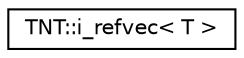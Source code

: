 digraph G
{
  edge [fontname="Helvetica",fontsize="10",labelfontname="Helvetica",labelfontsize="10"];
  node [fontname="Helvetica",fontsize="10",shape=record];
  rankdir="LR";
  Node1 [label="TNT::i_refvec\< T \>",height=0.2,width=0.4,color="black", fillcolor="white", style="filled",URL="$class_t_n_t_1_1i__refvec.html"];
}
